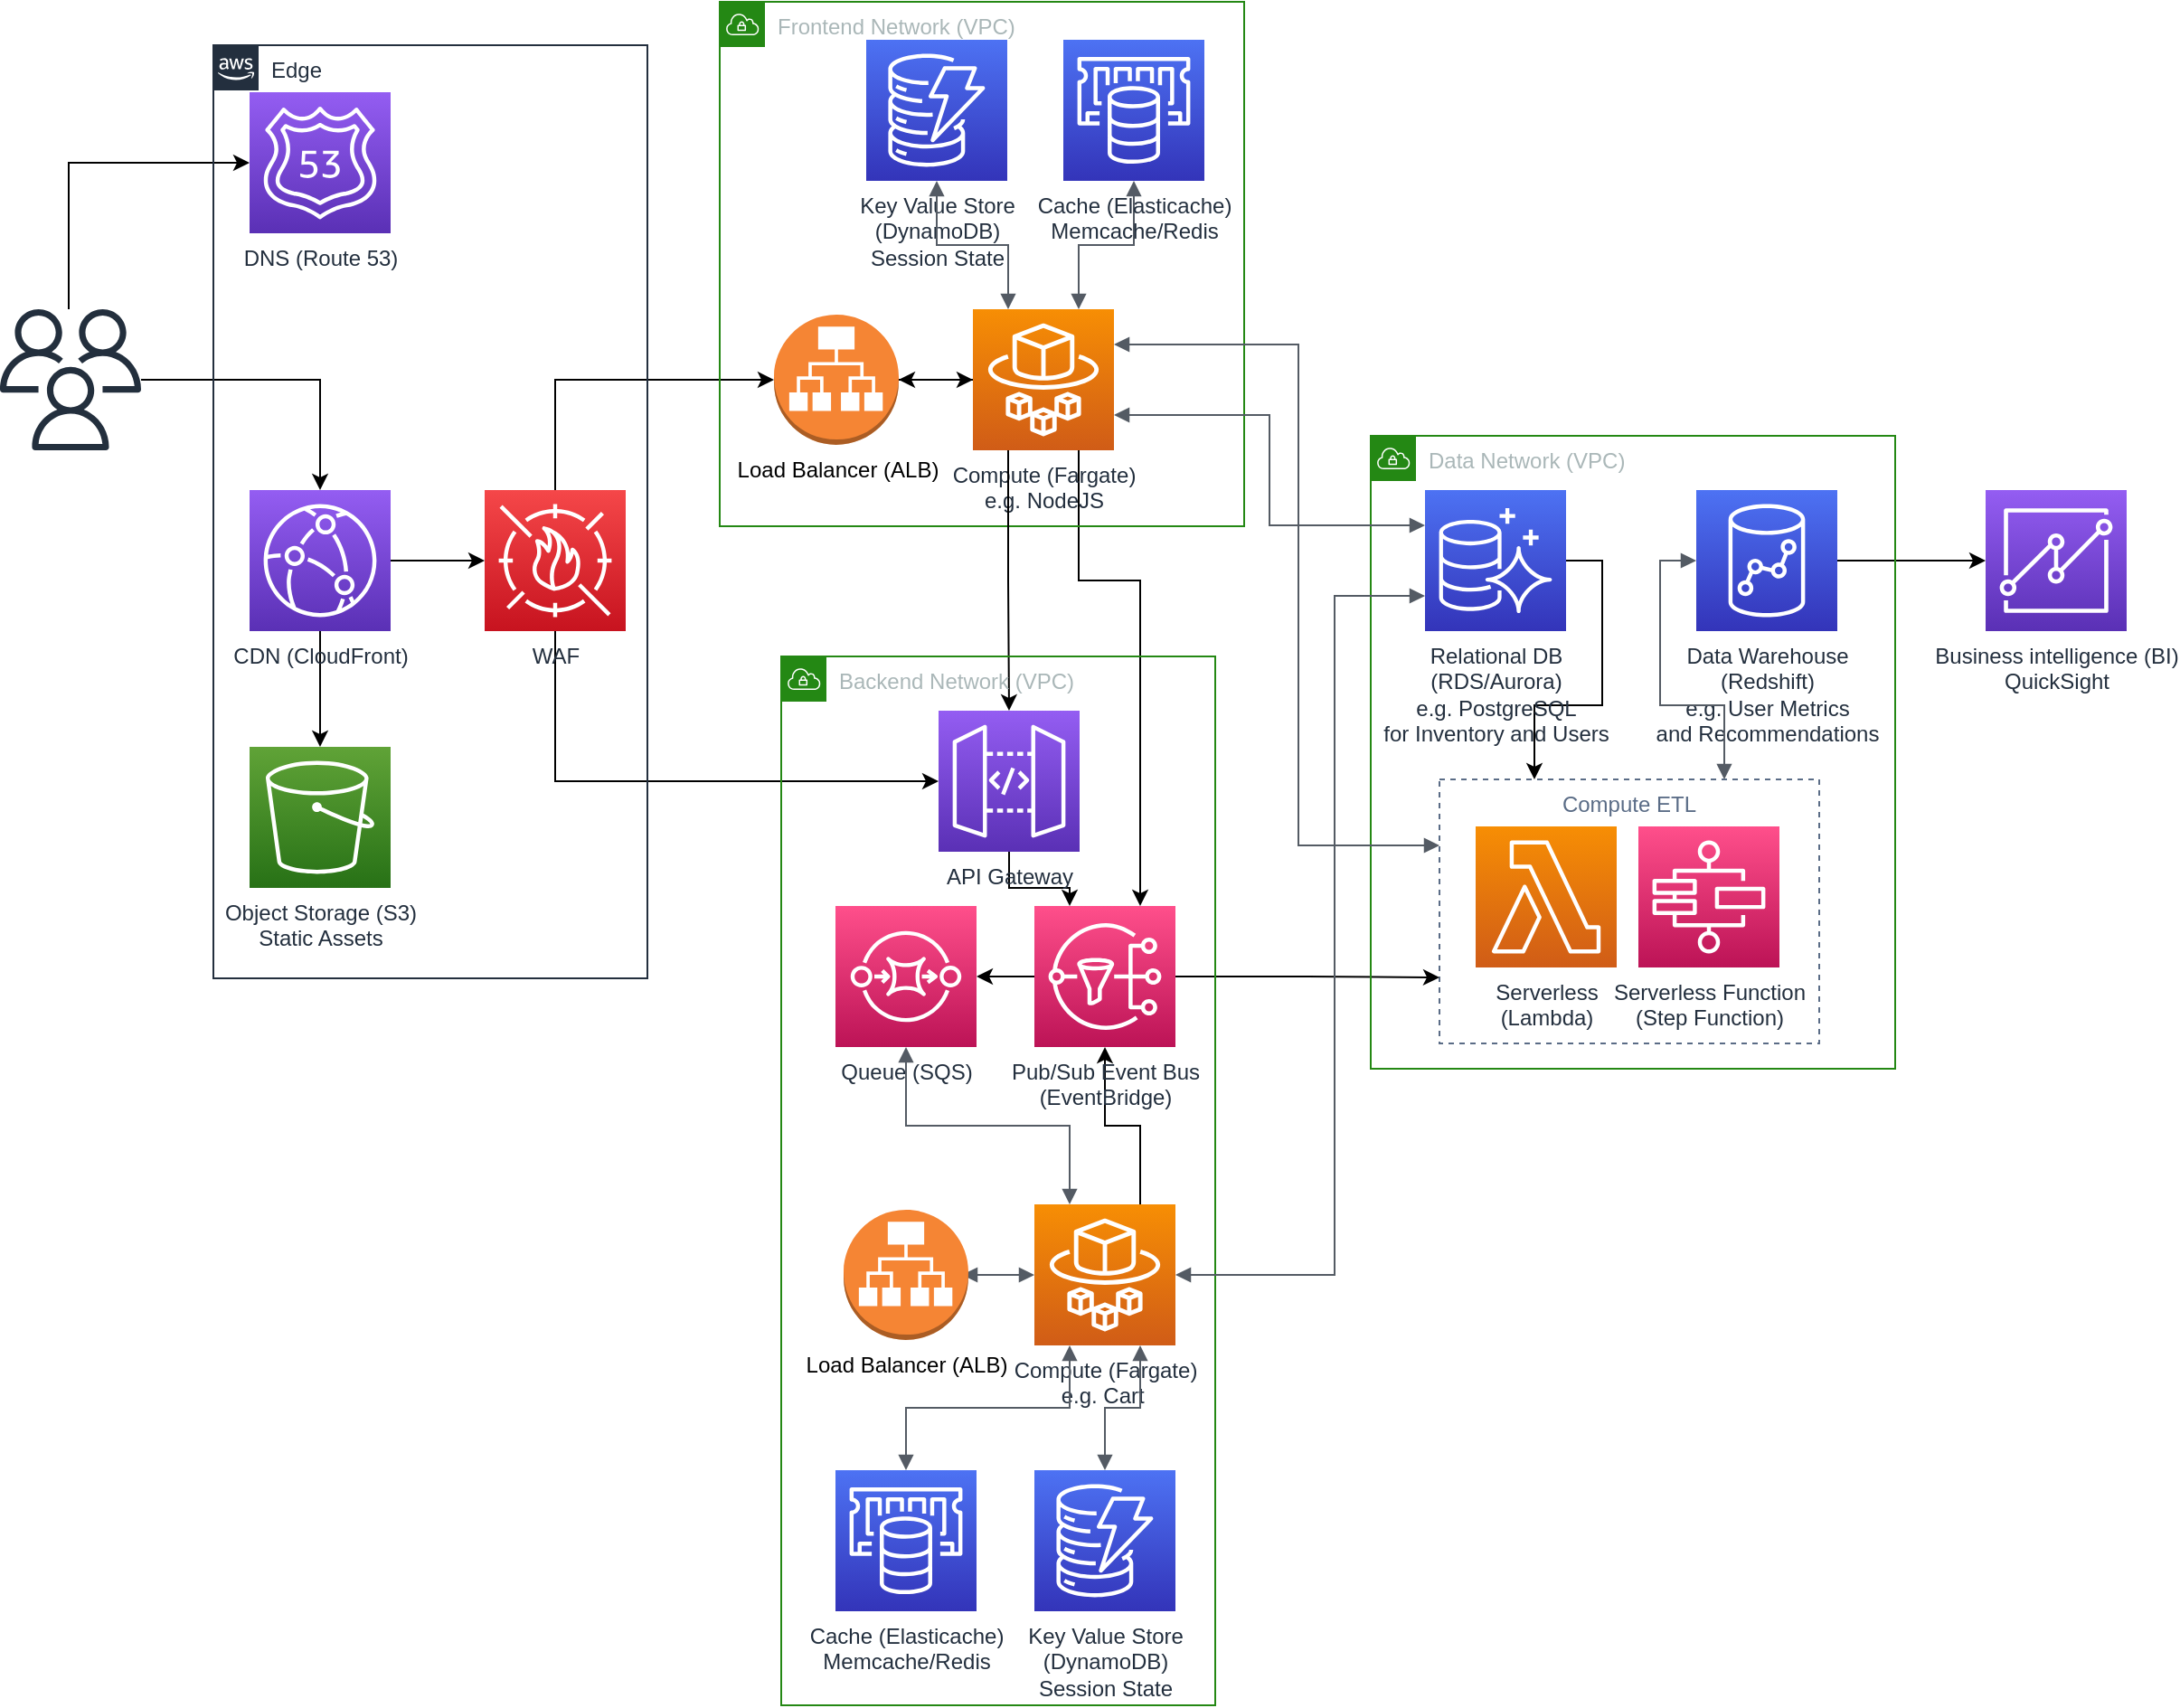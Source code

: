<mxfile version="21.0.2" type="github">
  <diagram id="Ht1M8jgEwFfnCIfOTk4-" name="Page-1">
    <mxGraphModel dx="1434" dy="1836" grid="1" gridSize="10" guides="1" tooltips="1" connect="1" arrows="1" fold="1" page="1" pageScale="1" pageWidth="850" pageHeight="1100" math="0" shadow="0">
      <root>
        <mxCell id="0" />
        <mxCell id="1" parent="0" />
        <mxCell id="CKIb83CQnGtOCc5Tpajb-8" style="edgeStyle=orthogonalEdgeStyle;rounded=0;orthogonalLoop=1;jettySize=auto;html=1;" parent="1" source="CKIb83CQnGtOCc5Tpajb-4" target="CKIb83CQnGtOCc5Tpajb-2" edge="1">
          <mxGeometry relative="1" as="geometry" />
        </mxCell>
        <mxCell id="00Pc7PJy-a5hCfZ2t1A0-2" style="edgeStyle=orthogonalEdgeStyle;rounded=0;orthogonalLoop=1;jettySize=auto;html=1;exitX=1;exitY=0.5;exitDx=0;exitDy=0;exitPerimeter=0;" edge="1" parent="1" source="CKIb83CQnGtOCc5Tpajb-4" target="CKIb83CQnGtOCc5Tpajb-6">
          <mxGeometry relative="1" as="geometry" />
        </mxCell>
        <mxCell id="CKIb83CQnGtOCc5Tpajb-4" value="CDN (CloudFront)" style="sketch=0;points=[[0,0,0],[0.25,0,0],[0.5,0,0],[0.75,0,0],[1,0,0],[0,1,0],[0.25,1,0],[0.5,1,0],[0.75,1,0],[1,1,0],[0,0.25,0],[0,0.5,0],[0,0.75,0],[1,0.25,0],[1,0.5,0],[1,0.75,0]];outlineConnect=0;fontColor=#232F3E;gradientColor=#945DF2;gradientDirection=north;fillColor=#5A30B5;strokeColor=#ffffff;dashed=0;verticalLabelPosition=bottom;verticalAlign=top;align=center;html=1;fontSize=12;fontStyle=0;aspect=fixed;shape=mxgraph.aws4.resourceIcon;resIcon=mxgraph.aws4.cloudfront;" parent="1" vertex="1">
          <mxGeometry x="160" y="10" width="78" height="78" as="geometry" />
        </mxCell>
        <mxCell id="CKIb83CQnGtOCc5Tpajb-79" style="edgeStyle=orthogonalEdgeStyle;rounded=0;orthogonalLoop=1;jettySize=auto;html=1;exitX=0.5;exitY=1;exitDx=0;exitDy=0;exitPerimeter=0;entryX=0;entryY=0.5;entryDx=0;entryDy=0;entryPerimeter=0;" parent="1" source="CKIb83CQnGtOCc5Tpajb-6" target="CKIb83CQnGtOCc5Tpajb-5" edge="1">
          <mxGeometry relative="1" as="geometry" />
        </mxCell>
        <mxCell id="00Pc7PJy-a5hCfZ2t1A0-9" style="edgeStyle=orthogonalEdgeStyle;rounded=0;orthogonalLoop=1;jettySize=auto;html=1;exitX=0.5;exitY=0;exitDx=0;exitDy=0;exitPerimeter=0;entryX=0;entryY=0.5;entryDx=0;entryDy=0;entryPerimeter=0;" edge="1" parent="1" source="CKIb83CQnGtOCc5Tpajb-6" target="CKIb83CQnGtOCc5Tpajb-15">
          <mxGeometry relative="1" as="geometry" />
        </mxCell>
        <mxCell id="CKIb83CQnGtOCc5Tpajb-6" value="WAF" style="sketch=0;points=[[0,0,0],[0.25,0,0],[0.5,0,0],[0.75,0,0],[1,0,0],[0,1,0],[0.25,1,0],[0.5,1,0],[0.75,1,0],[1,1,0],[0,0.25,0],[0,0.5,0],[0,0.75,0],[1,0.25,0],[1,0.5,0],[1,0.75,0]];outlineConnect=0;fontColor=#232F3E;gradientColor=#F54749;gradientDirection=north;fillColor=#C7131F;strokeColor=#ffffff;dashed=0;verticalLabelPosition=bottom;verticalAlign=top;align=center;html=1;fontSize=12;fontStyle=0;aspect=fixed;shape=mxgraph.aws4.resourceIcon;resIcon=mxgraph.aws4.waf;" parent="1" vertex="1">
          <mxGeometry x="290" y="10" width="78" height="78" as="geometry" />
        </mxCell>
        <mxCell id="CKIb83CQnGtOCc5Tpajb-59" style="edgeStyle=orthogonalEdgeStyle;rounded=0;orthogonalLoop=1;jettySize=auto;html=1;entryX=0.5;entryY=0;entryDx=0;entryDy=0;entryPerimeter=0;" parent="1" source="bDSwQKVHY4vqEBovMKtv-10" target="CKIb83CQnGtOCc5Tpajb-4" edge="1">
          <mxGeometry relative="1" as="geometry">
            <mxPoint x="140" y="-51" as="sourcePoint" />
          </mxGeometry>
        </mxCell>
        <mxCell id="CKIb83CQnGtOCc5Tpajb-2" value="Object Storage (S3)&lt;br&gt;Static Assets" style="sketch=0;points=[[0,0,0],[0.25,0,0],[0.5,0,0],[0.75,0,0],[1,0,0],[0,1,0],[0.25,1,0],[0.5,1,0],[0.75,1,0],[1,1,0],[0,0.25,0],[0,0.5,0],[0,0.75,0],[1,0.25,0],[1,0.5,0],[1,0.75,0]];outlineConnect=0;fontColor=#232F3E;gradientColor=#60A337;gradientDirection=north;fillColor=#277116;strokeColor=#ffffff;dashed=0;verticalLabelPosition=bottom;verticalAlign=top;align=center;html=1;fontSize=12;fontStyle=0;aspect=fixed;shape=mxgraph.aws4.resourceIcon;resIcon=mxgraph.aws4.s3;" parent="1" vertex="1">
          <mxGeometry x="160" y="152" width="78" height="78" as="geometry" />
        </mxCell>
        <mxCell id="CKIb83CQnGtOCc5Tpajb-18" value="DNS (Route 53)" style="sketch=0;points=[[0,0,0],[0.25,0,0],[0.5,0,0],[0.75,0,0],[1,0,0],[0,1,0],[0.25,1,0],[0.5,1,0],[0.75,1,0],[1,1,0],[0,0.25,0],[0,0.5,0],[0,0.75,0],[1,0.25,0],[1,0.5,0],[1,0.75,0]];outlineConnect=0;fontColor=#232F3E;gradientColor=#945DF2;gradientDirection=north;fillColor=#5A30B5;strokeColor=#ffffff;dashed=0;verticalLabelPosition=bottom;verticalAlign=top;align=center;html=1;fontSize=12;fontStyle=0;aspect=fixed;shape=mxgraph.aws4.resourceIcon;resIcon=mxgraph.aws4.route_53;" parent="1" vertex="1">
          <mxGeometry x="160" y="-210" width="78" height="78" as="geometry" />
        </mxCell>
        <mxCell id="bDSwQKVHY4vqEBovMKtv-45" style="edgeStyle=orthogonalEdgeStyle;rounded=0;orthogonalLoop=1;jettySize=auto;html=1;entryX=0.25;entryY=0;entryDx=0;entryDy=0;entryPerimeter=0;exitX=0.5;exitY=1;exitDx=0;exitDy=0;exitPerimeter=0;" parent="1" source="CKIb83CQnGtOCc5Tpajb-5" target="CKIb83CQnGtOCc5Tpajb-38" edge="1">
          <mxGeometry relative="1" as="geometry" />
        </mxCell>
        <mxCell id="CKIb83CQnGtOCc5Tpajb-5" value="API Gateway" style="sketch=0;points=[[0,0,0],[0.25,0,0],[0.5,0,0],[0.75,0,0],[1,0,0],[0,1,0],[0.25,1,0],[0.5,1,0],[0.75,1,0],[1,1,0],[0,0.25,0],[0,0.5,0],[0,0.75,0],[1,0.25,0],[1,0.5,0],[1,0.75,0]];outlineConnect=0;fontColor=#232F3E;gradientColor=#945DF2;gradientDirection=north;fillColor=#5A30B5;strokeColor=#ffffff;dashed=0;verticalLabelPosition=bottom;verticalAlign=top;align=center;html=1;fontSize=12;fontStyle=0;aspect=fixed;shape=mxgraph.aws4.resourceIcon;resIcon=mxgraph.aws4.api_gateway;" parent="1" vertex="1">
          <mxGeometry x="541" y="132" width="78" height="78" as="geometry" />
        </mxCell>
        <mxCell id="bDSwQKVHY4vqEBovMKtv-22" style="edgeStyle=orthogonalEdgeStyle;rounded=0;orthogonalLoop=1;jettySize=auto;html=1;exitX=1;exitY=0.5;exitDx=0;exitDy=0;exitPerimeter=0;entryX=0.25;entryY=0;entryDx=0;entryDy=0;" parent="1" source="CKIb83CQnGtOCc5Tpajb-67" target="bDSwQKVHY4vqEBovMKtv-14" edge="1">
          <mxGeometry relative="1" as="geometry" />
        </mxCell>
        <object label="Relational DB&lt;br style=&quot;border-color: var(--border-color);&quot;&gt;(RDS/Aurora)&lt;br style=&quot;border-color: var(--border-color);&quot;&gt;e.g. PostgreSQL&lt;br&gt;for Inventory and Users" id="CKIb83CQnGtOCc5Tpajb-67">
          <mxCell style="sketch=0;points=[[0,0,0],[0.25,0,0],[0.5,0,0],[0.75,0,0],[1,0,0],[0,1,0],[0.25,1,0],[0.5,1,0],[0.75,1,0],[1,1,0],[0,0.25,0],[0,0.5,0],[0,0.75,0],[1,0.25,0],[1,0.5,0],[1,0.75,0]];outlineConnect=0;fontColor=#232F3E;gradientColor=#4D72F3;gradientDirection=north;fillColor=#3334B9;strokeColor=#ffffff;dashed=0;verticalLabelPosition=bottom;verticalAlign=top;align=center;html=1;fontSize=12;fontStyle=0;aspect=fixed;shape=mxgraph.aws4.resourceIcon;resIcon=mxgraph.aws4.aurora;" parent="1" vertex="1">
            <mxGeometry x="810" y="10" width="78" height="78" as="geometry" />
          </mxCell>
        </object>
        <mxCell id="CKIb83CQnGtOCc5Tpajb-78" style="edgeStyle=orthogonalEdgeStyle;rounded=0;orthogonalLoop=1;jettySize=auto;html=1;exitX=0.75;exitY=1;exitDx=0;exitDy=0;exitPerimeter=0;entryX=0.75;entryY=0;entryDx=0;entryDy=0;entryPerimeter=0;" parent="1" source="CKIb83CQnGtOCc5Tpajb-11" target="CKIb83CQnGtOCc5Tpajb-38" edge="1">
          <mxGeometry relative="1" as="geometry">
            <mxPoint x="612" y="240" as="targetPoint" />
            <Array as="points">
              <mxPoint x="619" y="60" />
              <mxPoint x="653" y="60" />
            </Array>
          </mxGeometry>
        </mxCell>
        <mxCell id="bDSwQKVHY4vqEBovMKtv-32" style="edgeStyle=orthogonalEdgeStyle;rounded=0;orthogonalLoop=1;jettySize=auto;html=1;entryX=0;entryY=0.5;entryDx=0;entryDy=0;entryPerimeter=0;" parent="1" source="bDSwQKVHY4vqEBovMKtv-1" target="bDSwQKVHY4vqEBovMKtv-25" edge="1">
          <mxGeometry relative="1" as="geometry" />
        </mxCell>
        <mxCell id="bDSwQKVHY4vqEBovMKtv-1" value="Data Warehouse&lt;br&gt;(Redshift)&lt;br&gt;e.g. User Metrics&lt;br&gt;and Recommendations" style="sketch=0;points=[[0,0,0],[0.25,0,0],[0.5,0,0],[0.75,0,0],[1,0,0],[0,1,0],[0.25,1,0],[0.5,1,0],[0.75,1,0],[1,1,0],[0,0.25,0],[0,0.5,0],[0,0.75,0],[1,0.25,0],[1,0.5,0],[1,0.75,0]];outlineConnect=0;fontColor=#232F3E;gradientColor=#4D72F3;gradientDirection=north;fillColor=#3334B9;strokeColor=#ffffff;dashed=0;verticalLabelPosition=bottom;verticalAlign=top;align=center;html=1;fontSize=12;fontStyle=0;aspect=fixed;shape=mxgraph.aws4.resourceIcon;resIcon=mxgraph.aws4.redshift;" parent="1" vertex="1">
          <mxGeometry x="960" y="10" width="78" height="78" as="geometry" />
        </mxCell>
        <mxCell id="00Pc7PJy-a5hCfZ2t1A0-5" style="edgeStyle=orthogonalEdgeStyle;rounded=0;orthogonalLoop=1;jettySize=auto;html=1;entryX=0;entryY=0.5;entryDx=0;entryDy=0;entryPerimeter=0;" edge="1" parent="1" source="bDSwQKVHY4vqEBovMKtv-10" target="CKIb83CQnGtOCc5Tpajb-18">
          <mxGeometry relative="1" as="geometry">
            <mxPoint x="81" y="-110" as="targetPoint" />
            <mxPoint x="50" y="-140" as="sourcePoint" />
            <Array as="points">
              <mxPoint x="60" y="-171" />
            </Array>
          </mxGeometry>
        </mxCell>
        <mxCell id="bDSwQKVHY4vqEBovMKtv-10" value="" style="sketch=0;outlineConnect=0;fontColor=#232F3E;gradientColor=none;fillColor=#232F3D;strokeColor=none;dashed=0;verticalLabelPosition=bottom;verticalAlign=top;align=center;html=1;fontSize=12;fontStyle=0;aspect=fixed;pointerEvents=1;shape=mxgraph.aws4.users;" parent="1" vertex="1">
          <mxGeometry x="22" y="-90" width="78" height="78" as="geometry" />
        </mxCell>
        <mxCell id="bDSwQKVHY4vqEBovMKtv-16" value="" style="group" parent="1" vertex="1" connectable="0">
          <mxGeometry x="818" y="170" width="210" height="146" as="geometry" />
        </mxCell>
        <mxCell id="bDSwQKVHY4vqEBovMKtv-12" value="Serverless&lt;br&gt;(Lambda)" style="sketch=0;points=[[0,0,0],[0.25,0,0],[0.5,0,0],[0.75,0,0],[1,0,0],[0,1,0],[0.25,1,0],[0.5,1,0],[0.75,1,0],[1,1,0],[0,0.25,0],[0,0.5,0],[0,0.75,0],[1,0.25,0],[1,0.5,0],[1,0.75,0]];outlineConnect=0;fontColor=#232F3E;gradientColor=#F78E04;gradientDirection=north;fillColor=#D05C17;strokeColor=#ffffff;dashed=0;verticalLabelPosition=bottom;verticalAlign=top;align=center;html=1;fontSize=12;fontStyle=0;aspect=fixed;shape=mxgraph.aws4.resourceIcon;resIcon=mxgraph.aws4.lambda;movable=1;resizable=1;rotatable=1;deletable=1;editable=1;locked=0;connectable=1;" parent="bDSwQKVHY4vqEBovMKtv-16" vertex="1">
          <mxGeometry x="20" y="26" width="78" height="78" as="geometry" />
        </mxCell>
        <mxCell id="bDSwQKVHY4vqEBovMKtv-13" value="Serverless Function&lt;br&gt;(Step Function)" style="sketch=0;points=[[0,0,0],[0.25,0,0],[0.5,0,0],[0.75,0,0],[1,0,0],[0,1,0],[0.25,1,0],[0.5,1,0],[0.75,1,0],[1,1,0],[0,0.25,0],[0,0.5,0],[0,0.75,0],[1,0.25,0],[1,0.5,0],[1,0.75,0]];outlineConnect=0;fontColor=#232F3E;gradientColor=#FF4F8B;gradientDirection=north;fillColor=#BC1356;strokeColor=#ffffff;dashed=0;verticalLabelPosition=bottom;verticalAlign=top;align=center;html=1;fontSize=12;fontStyle=0;aspect=fixed;shape=mxgraph.aws4.resourceIcon;resIcon=mxgraph.aws4.step_functions;movable=1;resizable=1;rotatable=1;deletable=1;editable=1;locked=0;connectable=1;" parent="bDSwQKVHY4vqEBovMKtv-16" vertex="1">
          <mxGeometry x="110" y="26" width="78" height="78" as="geometry" />
        </mxCell>
        <mxCell id="bDSwQKVHY4vqEBovMKtv-14" value="Compute ETL" style="fillColor=none;strokeColor=#5A6C86;dashed=1;verticalAlign=top;fontStyle=0;fontColor=#5A6C86;whiteSpace=wrap;html=1;movable=1;resizable=1;rotatable=1;deletable=1;editable=1;locked=0;connectable=1;" parent="bDSwQKVHY4vqEBovMKtv-16" vertex="1">
          <mxGeometry width="210" height="146" as="geometry" />
        </mxCell>
        <mxCell id="bDSwQKVHY4vqEBovMKtv-19" value="" style="edgeStyle=orthogonalEdgeStyle;html=1;endArrow=block;elbow=vertical;startArrow=block;startFill=1;endFill=1;strokeColor=#545B64;rounded=0;exitX=0.75;exitY=0;exitDx=0;exitDy=0;entryX=0;entryY=0.5;entryDx=0;entryDy=0;entryPerimeter=0;" parent="1" source="bDSwQKVHY4vqEBovMKtv-14" target="bDSwQKVHY4vqEBovMKtv-1" edge="1">
          <mxGeometry width="100" relative="1" as="geometry">
            <mxPoint x="320" y="118.5" as="sourcePoint" />
            <mxPoint x="420" y="118.5" as="targetPoint" />
            <Array as="points">
              <mxPoint x="976" y="129" />
              <mxPoint x="940" y="129" />
              <mxPoint x="940" y="49" />
            </Array>
          </mxGeometry>
        </mxCell>
        <mxCell id="bDSwQKVHY4vqEBovMKtv-23" style="edgeStyle=orthogonalEdgeStyle;rounded=0;orthogonalLoop=1;jettySize=auto;html=1;entryX=0;entryY=0.75;entryDx=0;entryDy=0;" parent="1" source="CKIb83CQnGtOCc5Tpajb-38" target="bDSwQKVHY4vqEBovMKtv-14" edge="1">
          <mxGeometry relative="1" as="geometry" />
        </mxCell>
        <mxCell id="bDSwQKVHY4vqEBovMKtv-25" value="Business intelligence (BI)&lt;br&gt;QuickSight" style="sketch=0;points=[[0,0,0],[0.25,0,0],[0.5,0,0],[0.75,0,0],[1,0,0],[0,1,0],[0.25,1,0],[0.5,1,0],[0.75,1,0],[1,1,0],[0,0.25,0],[0,0.5,0],[0,0.75,0],[1,0.25,0],[1,0.5,0],[1,0.75,0]];outlineConnect=0;fontColor=#232F3E;gradientColor=#945DF2;gradientDirection=north;fillColor=#5A30B5;strokeColor=#ffffff;dashed=0;verticalLabelPosition=bottom;verticalAlign=top;align=center;html=1;fontSize=12;fontStyle=0;aspect=fixed;shape=mxgraph.aws4.resourceIcon;resIcon=mxgraph.aws4.quicksight;" parent="1" vertex="1">
          <mxGeometry x="1120" y="10" width="78" height="78" as="geometry" />
        </mxCell>
        <mxCell id="bDSwQKVHY4vqEBovMKtv-26" value="Data Network (VPC)" style="points=[[0,0],[0.25,0],[0.5,0],[0.75,0],[1,0],[1,0.25],[1,0.5],[1,0.75],[1,1],[0.75,1],[0.5,1],[0.25,1],[0,1],[0,0.75],[0,0.5],[0,0.25]];outlineConnect=0;gradientColor=none;html=1;whiteSpace=wrap;fontSize=12;fontStyle=0;container=1;pointerEvents=0;collapsible=0;recursiveResize=0;shape=mxgraph.aws4.group;grIcon=mxgraph.aws4.group_vpc;strokeColor=#248814;fillColor=none;verticalAlign=top;align=left;spacingLeft=30;fontColor=#AAB7B8;dashed=0;" parent="1" vertex="1">
          <mxGeometry x="780" y="-20" width="290" height="350" as="geometry" />
        </mxCell>
        <mxCell id="bDSwQKVHY4vqEBovMKtv-29" value="" style="group" parent="1" vertex="1" connectable="0">
          <mxGeometry x="420" y="-260" width="290" height="290" as="geometry" />
        </mxCell>
        <mxCell id="CKIb83CQnGtOCc5Tpajb-12" value="Key Value Store&lt;br&gt;(DynamoDB)&lt;br&gt;Session State" style="sketch=0;points=[[0,0,0],[0.25,0,0],[0.5,0,0],[0.75,0,0],[1,0,0],[0,1,0],[0.25,1,0],[0.5,1,0],[0.75,1,0],[1,1,0],[0,0.25,0],[0,0.5,0],[0,0.75,0],[1,0.25,0],[1,0.5,0],[1,0.75,0]];outlineConnect=0;fontColor=#232F3E;gradientColor=#4D72F3;gradientDirection=north;fillColor=#3334B9;strokeColor=#ffffff;dashed=0;verticalLabelPosition=bottom;verticalAlign=top;align=center;html=1;fontSize=12;fontStyle=0;aspect=fixed;shape=mxgraph.aws4.resourceIcon;resIcon=mxgraph.aws4.dynamodb;" parent="bDSwQKVHY4vqEBovMKtv-29" vertex="1">
          <mxGeometry x="81" y="21" width="78" height="78" as="geometry" />
        </mxCell>
        <mxCell id="bDSwQKVHY4vqEBovMKtv-39" value="" style="edgeStyle=orthogonalEdgeStyle;rounded=0;orthogonalLoop=1;jettySize=auto;html=1;" parent="bDSwQKVHY4vqEBovMKtv-29" source="CKIb83CQnGtOCc5Tpajb-11" target="CKIb83CQnGtOCc5Tpajb-15" edge="1">
          <mxGeometry relative="1" as="geometry" />
        </mxCell>
        <mxCell id="CKIb83CQnGtOCc5Tpajb-11" value="Compute (Fargate)&lt;br&gt;e.g. NodeJS" style="sketch=0;points=[[0,0,0],[0.25,0,0],[0.5,0,0],[0.75,0,0],[1,0,0],[0,1,0],[0.25,1,0],[0.5,1,0],[0.75,1,0],[1,1,0],[0,0.25,0],[0,0.5,0],[0,0.75,0],[1,0.25,0],[1,0.5,0],[1,0.75,0]];outlineConnect=0;fontColor=#232F3E;gradientColor=#F78E04;gradientDirection=north;fillColor=#D05C17;strokeColor=#ffffff;dashed=0;verticalLabelPosition=bottom;verticalAlign=top;align=center;html=1;fontSize=12;fontStyle=0;aspect=fixed;shape=mxgraph.aws4.resourceIcon;resIcon=mxgraph.aws4.fargate;" parent="bDSwQKVHY4vqEBovMKtv-29" vertex="1">
          <mxGeometry x="140" y="170" width="78" height="78" as="geometry" />
        </mxCell>
        <mxCell id="CKIb83CQnGtOCc5Tpajb-24" style="edgeStyle=orthogonalEdgeStyle;rounded=0;orthogonalLoop=1;jettySize=auto;html=1;entryX=0;entryY=0.5;entryDx=0;entryDy=0;entryPerimeter=0;" parent="bDSwQKVHY4vqEBovMKtv-29" source="CKIb83CQnGtOCc5Tpajb-15" target="CKIb83CQnGtOCc5Tpajb-11" edge="1">
          <mxGeometry relative="1" as="geometry" />
        </mxCell>
        <mxCell id="CKIb83CQnGtOCc5Tpajb-65" value="Frontend Network (VPC)" style="points=[[0,0],[0.25,0],[0.5,0],[0.75,0],[1,0],[1,0.25],[1,0.5],[1,0.75],[1,1],[0.75,1],[0.5,1],[0.25,1],[0,1],[0,0.75],[0,0.5],[0,0.25]];outlineConnect=0;gradientColor=none;html=1;whiteSpace=wrap;fontSize=12;fontStyle=0;container=0;pointerEvents=0;collapsible=0;recursiveResize=0;shape=mxgraph.aws4.group;grIcon=mxgraph.aws4.group_vpc;strokeColor=#248814;fillColor=none;verticalAlign=top;align=left;spacingLeft=30;fontColor=#AAB7B8;dashed=0;" parent="bDSwQKVHY4vqEBovMKtv-29" vertex="1">
          <mxGeometry width="290" height="290" as="geometry" />
        </mxCell>
        <mxCell id="bDSwQKVHY4vqEBovMKtv-4" value="" style="edgeStyle=orthogonalEdgeStyle;html=1;endArrow=block;elbow=vertical;startArrow=block;startFill=1;endFill=1;strokeColor=#545B64;rounded=0;exitX=0.25;exitY=0;exitDx=0;exitDy=0;exitPerimeter=0;" parent="bDSwQKVHY4vqEBovMKtv-29" source="CKIb83CQnGtOCc5Tpajb-11" target="CKIb83CQnGtOCc5Tpajb-12" edge="1">
          <mxGeometry width="100" relative="1" as="geometry">
            <mxPoint x="510" y="290" as="sourcePoint" />
            <mxPoint x="610" y="290" as="targetPoint" />
          </mxGeometry>
        </mxCell>
        <mxCell id="bDSwQKVHY4vqEBovMKtv-5" value="" style="edgeStyle=orthogonalEdgeStyle;html=1;endArrow=block;elbow=vertical;startArrow=block;startFill=1;endFill=1;strokeColor=#545B64;rounded=0;exitX=0.75;exitY=0;exitDx=0;exitDy=0;exitPerimeter=0;" parent="bDSwQKVHY4vqEBovMKtv-29" source="CKIb83CQnGtOCc5Tpajb-11" target="CKIb83CQnGtOCc5Tpajb-14" edge="1">
          <mxGeometry width="100" relative="1" as="geometry">
            <mxPoint x="200" y="150" as="sourcePoint" />
            <mxPoint x="620" y="300" as="targetPoint" />
          </mxGeometry>
        </mxCell>
        <mxCell id="CKIb83CQnGtOCc5Tpajb-15" value="Load Balancer (ALB)" style="outlineConnect=0;dashed=0;verticalLabelPosition=bottom;verticalAlign=top;align=center;html=1;shape=mxgraph.aws3.application_load_balancer;fillColor=#F58534;gradientColor=none;" parent="bDSwQKVHY4vqEBovMKtv-29" vertex="1">
          <mxGeometry x="30" y="173" width="69" height="72" as="geometry" />
        </mxCell>
        <mxCell id="CKIb83CQnGtOCc5Tpajb-14" value="Cache (Elasticache)&lt;br&gt;Memcache/Redis" style="sketch=0;points=[[0,0,0],[0.25,0,0],[0.5,0,0],[0.75,0,0],[1,0,0],[0,1,0],[0.25,1,0],[0.5,1,0],[0.75,1,0],[1,1,0],[0,0.25,0],[0,0.5,0],[0,0.75,0],[1,0.25,0],[1,0.5,0],[1,0.75,0]];outlineConnect=0;fontColor=#232F3E;gradientColor=#4D72F3;gradientDirection=north;fillColor=#3334B9;strokeColor=#ffffff;dashed=0;verticalLabelPosition=bottom;verticalAlign=top;align=center;html=1;fontSize=12;fontStyle=0;aspect=fixed;shape=mxgraph.aws4.resourceIcon;resIcon=mxgraph.aws4.elasticache;" parent="bDSwQKVHY4vqEBovMKtv-29" vertex="1">
          <mxGeometry x="190" y="21" width="78" height="78" as="geometry" />
        </mxCell>
        <mxCell id="bDSwQKVHY4vqEBovMKtv-43" value="" style="edgeStyle=orthogonalEdgeStyle;html=1;endArrow=block;elbow=vertical;startArrow=block;startFill=1;endFill=1;strokeColor=#545B64;rounded=0;" parent="1" source="CKIb83CQnGtOCc5Tpajb-32" edge="1">
          <mxGeometry width="100" relative="1" as="geometry">
            <mxPoint x="314" y="442" as="sourcePoint" />
            <mxPoint x="554" y="444" as="targetPoint" />
            <Array as="points" />
          </mxGeometry>
        </mxCell>
        <mxCell id="00Pc7PJy-a5hCfZ2t1A0-1" style="edgeStyle=orthogonalEdgeStyle;rounded=0;orthogonalLoop=1;jettySize=auto;html=1;exitX=0.25;exitY=1;exitDx=0;exitDy=0;exitPerimeter=0;" edge="1" parent="1" source="CKIb83CQnGtOCc5Tpajb-11" target="CKIb83CQnGtOCc5Tpajb-5">
          <mxGeometry relative="1" as="geometry" />
        </mxCell>
        <mxCell id="CKIb83CQnGtOCc5Tpajb-69" value="Backend Network (VPC)" style="points=[[0,0],[0.25,0],[0.5,0],[0.75,0],[1,0],[1,0.25],[1,0.5],[1,0.75],[1,1],[0.75,1],[0.5,1],[0.25,1],[0,1],[0,0.75],[0,0.5],[0,0.25]];outlineConnect=0;gradientColor=none;html=1;whiteSpace=wrap;fontSize=12;fontStyle=0;container=0;pointerEvents=0;collapsible=0;recursiveResize=0;shape=mxgraph.aws4.group;grIcon=mxgraph.aws4.group_vpc;strokeColor=#248814;fillColor=none;verticalAlign=top;align=left;spacingLeft=30;fontColor=#AAB7B8;dashed=0;" parent="1" vertex="1">
          <mxGeometry x="454" y="102" width="240" height="580" as="geometry" />
        </mxCell>
        <mxCell id="CKIb83CQnGtOCc5Tpajb-37" value="Queue (SQS)" style="sketch=0;points=[[0,0,0],[0.25,0,0],[0.5,0,0],[0.75,0,0],[1,0,0],[0,1,0],[0.25,1,0],[0.5,1,0],[0.75,1,0],[1,1,0],[0,0.25,0],[0,0.5,0],[0,0.75,0],[1,0.25,0],[1,0.5,0],[1,0.75,0]];outlineConnect=0;fontColor=#232F3E;gradientColor=#FF4F8B;gradientDirection=north;fillColor=#BC1356;strokeColor=#ffffff;dashed=0;verticalLabelPosition=bottom;verticalAlign=top;align=center;html=1;fontSize=12;fontStyle=0;aspect=fixed;shape=mxgraph.aws4.resourceIcon;resIcon=mxgraph.aws4.sqs;" parent="1" vertex="1">
          <mxGeometry x="484" y="240" width="78" height="78" as="geometry" />
        </mxCell>
        <mxCell id="00Pc7PJy-a5hCfZ2t1A0-14" style="edgeStyle=orthogonalEdgeStyle;rounded=0;orthogonalLoop=1;jettySize=auto;html=1;exitX=0.75;exitY=0;exitDx=0;exitDy=0;exitPerimeter=0;" edge="1" parent="1" source="CKIb83CQnGtOCc5Tpajb-32" target="CKIb83CQnGtOCc5Tpajb-38">
          <mxGeometry relative="1" as="geometry" />
        </mxCell>
        <mxCell id="CKIb83CQnGtOCc5Tpajb-32" value="Compute (Fargate)&lt;br&gt;e.g. Cart&amp;nbsp;" style="sketch=0;points=[[0,0,0],[0.25,0,0],[0.5,0,0],[0.75,0,0],[1,0,0],[0,1,0],[0.25,1,0],[0.5,1,0],[0.75,1,0],[1,1,0],[0,0.25,0],[0,0.5,0],[0,0.75,0],[1,0.25,0],[1,0.5,0],[1,0.75,0]];outlineConnect=0;fontColor=#232F3E;gradientColor=#F78E04;gradientDirection=north;fillColor=#D05C17;strokeColor=#ffffff;dashed=0;verticalLabelPosition=bottom;verticalAlign=top;align=center;html=1;fontSize=12;fontStyle=0;aspect=fixed;shape=mxgraph.aws4.resourceIcon;resIcon=mxgraph.aws4.fargate;" parent="1" vertex="1">
          <mxGeometry x="594" y="405" width="78" height="78" as="geometry" />
        </mxCell>
        <mxCell id="bDSwQKVHY4vqEBovMKtv-24" value="" style="edgeStyle=orthogonalEdgeStyle;html=1;endArrow=block;elbow=vertical;startArrow=block;startFill=1;endFill=1;strokeColor=#545B64;rounded=0;entryX=0.25;entryY=0;entryDx=0;entryDy=0;entryPerimeter=0;exitX=0.5;exitY=1;exitDx=0;exitDy=0;exitPerimeter=0;" parent="1" source="CKIb83CQnGtOCc5Tpajb-37" target="CKIb83CQnGtOCc5Tpajb-32" edge="1">
          <mxGeometry width="100" relative="1" as="geometry">
            <mxPoint x="702" y="-98" as="sourcePoint" />
            <mxPoint x="943" y="72" as="targetPoint" />
          </mxGeometry>
        </mxCell>
        <mxCell id="CKIb83CQnGtOCc5Tpajb-33" value="Key Value Store&lt;br&gt;(DynamoDB)&lt;br&gt;Session State" style="sketch=0;points=[[0,0,0],[0.25,0,0],[0.5,0,0],[0.75,0,0],[1,0,0],[0,1,0],[0.25,1,0],[0.5,1,0],[0.75,1,0],[1,1,0],[0,0.25,0],[0,0.5,0],[0,0.75,0],[1,0.25,0],[1,0.5,0],[1,0.75,0]];outlineConnect=0;fontColor=#232F3E;gradientColor=#4D72F3;gradientDirection=north;fillColor=#3334B9;strokeColor=#ffffff;dashed=0;verticalLabelPosition=bottom;verticalAlign=top;align=center;html=1;fontSize=12;fontStyle=0;aspect=fixed;shape=mxgraph.aws4.resourceIcon;resIcon=mxgraph.aws4.dynamodb;" parent="1" vertex="1">
          <mxGeometry x="594" y="552" width="78" height="78" as="geometry" />
        </mxCell>
        <mxCell id="CKIb83CQnGtOCc5Tpajb-34" value="Cache (Elasticache)&lt;br&gt;Memcache/Redis" style="sketch=0;points=[[0,0,0],[0.25,0,0],[0.5,0,0],[0.75,0,0],[1,0,0],[0,1,0],[0.25,1,0],[0.5,1,0],[0.75,1,0],[1,1,0],[0,0.25,0],[0,0.5,0],[0,0.75,0],[1,0.25,0],[1,0.5,0],[1,0.75,0]];outlineConnect=0;fontColor=#232F3E;gradientColor=#4D72F3;gradientDirection=north;fillColor=#3334B9;strokeColor=#ffffff;dashed=0;verticalLabelPosition=bottom;verticalAlign=top;align=center;html=1;fontSize=12;fontStyle=0;aspect=fixed;shape=mxgraph.aws4.resourceIcon;resIcon=mxgraph.aws4.elasticache;" parent="1" vertex="1">
          <mxGeometry x="484" y="552" width="78" height="78" as="geometry" />
        </mxCell>
        <mxCell id="CKIb83CQnGtOCc5Tpajb-75" style="edgeStyle=orthogonalEdgeStyle;rounded=0;orthogonalLoop=1;jettySize=auto;html=1;exitX=0;exitY=0.5;exitDx=0;exitDy=0;exitPerimeter=0;entryX=1;entryY=0.5;entryDx=0;entryDy=0;entryPerimeter=0;" parent="1" source="CKIb83CQnGtOCc5Tpajb-38" target="CKIb83CQnGtOCc5Tpajb-37" edge="1">
          <mxGeometry relative="1" as="geometry" />
        </mxCell>
        <mxCell id="CKIb83CQnGtOCc5Tpajb-38" value="Pub/Sub Event Bus&lt;br&gt;(EventBridge)" style="sketch=0;points=[[0,0,0],[0.25,0,0],[0.5,0,0],[0.75,0,0],[1,0,0],[0,1,0],[0.25,1,0],[0.5,1,0],[0.75,1,0],[1,1,0],[0,0.25,0],[0,0.5,0],[0,0.75,0],[1,0.25,0],[1,0.5,0],[1,0.75,0]];outlineConnect=0;fontColor=#232F3E;gradientColor=#FF4F8B;gradientDirection=north;fillColor=#BC1356;strokeColor=#ffffff;dashed=0;verticalLabelPosition=bottom;verticalAlign=top;align=center;html=1;fontSize=12;fontStyle=0;aspect=fixed;shape=mxgraph.aws4.resourceIcon;resIcon=mxgraph.aws4.sns;" parent="1" vertex="1">
          <mxGeometry x="594" y="240" width="78" height="78" as="geometry" />
        </mxCell>
        <mxCell id="bDSwQKVHY4vqEBovMKtv-9" value="" style="edgeStyle=orthogonalEdgeStyle;html=1;endArrow=block;elbow=vertical;startArrow=block;startFill=1;endFill=1;strokeColor=#545B64;rounded=0;exitX=0.5;exitY=0;exitDx=0;exitDy=0;exitPerimeter=0;entryX=0.75;entryY=1;entryDx=0;entryDy=0;entryPerimeter=0;" parent="1" source="CKIb83CQnGtOCc5Tpajb-33" target="CKIb83CQnGtOCc5Tpajb-32" edge="1">
          <mxGeometry width="100" relative="1" as="geometry">
            <mxPoint x="1024" y="42" as="sourcePoint" />
            <mxPoint x="1124" y="42" as="targetPoint" />
          </mxGeometry>
        </mxCell>
        <mxCell id="bDSwQKVHY4vqEBovMKtv-8" value="" style="edgeStyle=orthogonalEdgeStyle;html=1;endArrow=block;elbow=vertical;startArrow=block;startFill=1;endFill=1;strokeColor=#545B64;rounded=0;exitX=0.25;exitY=1;exitDx=0;exitDy=0;exitPerimeter=0;" parent="1" source="CKIb83CQnGtOCc5Tpajb-32" target="CKIb83CQnGtOCc5Tpajb-34" edge="1">
          <mxGeometry width="100" relative="1" as="geometry">
            <mxPoint x="1014" y="32" as="sourcePoint" />
            <mxPoint x="1114" y="32" as="targetPoint" />
          </mxGeometry>
        </mxCell>
        <mxCell id="bDSwQKVHY4vqEBovMKtv-34" value="Load Balancer (ALB)" style="outlineConnect=0;dashed=0;verticalLabelPosition=bottom;verticalAlign=top;align=center;html=1;shape=mxgraph.aws3.application_load_balancer;fillColor=#F58534;gradientColor=none;" parent="1" vertex="1">
          <mxGeometry x="488.5" y="408" width="69" height="72" as="geometry" />
        </mxCell>
        <mxCell id="00Pc7PJy-a5hCfZ2t1A0-8" value="Edge" style="points=[[0,0],[0.25,0],[0.5,0],[0.75,0],[1,0],[1,0.25],[1,0.5],[1,0.75],[1,1],[0.75,1],[0.5,1],[0.25,1],[0,1],[0,0.75],[0,0.5],[0,0.25]];outlineConnect=0;gradientColor=none;html=1;whiteSpace=wrap;fontSize=12;fontStyle=0;container=1;pointerEvents=0;collapsible=0;recursiveResize=0;shape=mxgraph.aws4.group;grIcon=mxgraph.aws4.group_aws_cloud_alt;strokeColor=#232F3E;fillColor=none;verticalAlign=top;align=left;spacingLeft=30;fontColor=#232F3E;dashed=0;" vertex="1" parent="1">
          <mxGeometry x="140" y="-236" width="240" height="516" as="geometry" />
        </mxCell>
        <mxCell id="00Pc7PJy-a5hCfZ2t1A0-10" value="" style="edgeStyle=orthogonalEdgeStyle;html=1;endArrow=block;elbow=vertical;startArrow=block;startFill=1;endFill=1;strokeColor=#545B64;rounded=0;exitX=1;exitY=0.75;exitDx=0;exitDy=0;exitPerimeter=0;entryX=0;entryY=0.25;entryDx=0;entryDy=0;entryPerimeter=0;" edge="1" parent="1" source="CKIb83CQnGtOCc5Tpajb-11" target="CKIb83CQnGtOCc5Tpajb-67">
          <mxGeometry width="100" relative="1" as="geometry">
            <mxPoint x="650" y="-40" as="sourcePoint" />
            <mxPoint x="750" y="-40" as="targetPoint" />
          </mxGeometry>
        </mxCell>
        <mxCell id="00Pc7PJy-a5hCfZ2t1A0-12" value="" style="edgeStyle=orthogonalEdgeStyle;html=1;endArrow=block;elbow=vertical;startArrow=block;startFill=1;endFill=1;strokeColor=#545B64;rounded=0;exitX=1;exitY=0.25;exitDx=0;exitDy=0;exitPerimeter=0;entryX=0;entryY=0.25;entryDx=0;entryDy=0;" edge="1" parent="1" source="CKIb83CQnGtOCc5Tpajb-11" target="bDSwQKVHY4vqEBovMKtv-14">
          <mxGeometry width="100" relative="1" as="geometry">
            <mxPoint x="700" y="-70" as="sourcePoint" />
            <mxPoint x="800" y="-70" as="targetPoint" />
            <Array as="points">
              <mxPoint x="740" y="-70" />
              <mxPoint x="740" y="207" />
            </Array>
          </mxGeometry>
        </mxCell>
        <mxCell id="00Pc7PJy-a5hCfZ2t1A0-13" value="" style="edgeStyle=orthogonalEdgeStyle;html=1;endArrow=block;elbow=vertical;startArrow=block;startFill=1;endFill=1;strokeColor=#545B64;rounded=0;entryX=0;entryY=0.75;entryDx=0;entryDy=0;entryPerimeter=0;" edge="1" parent="1" source="CKIb83CQnGtOCc5Tpajb-32" target="CKIb83CQnGtOCc5Tpajb-67">
          <mxGeometry width="100" relative="1" as="geometry">
            <mxPoint x="780" y="430" as="sourcePoint" />
            <mxPoint x="880" y="430" as="targetPoint" />
            <Array as="points">
              <mxPoint x="760" y="444" />
              <mxPoint x="760" y="69" />
            </Array>
          </mxGeometry>
        </mxCell>
      </root>
    </mxGraphModel>
  </diagram>
</mxfile>
